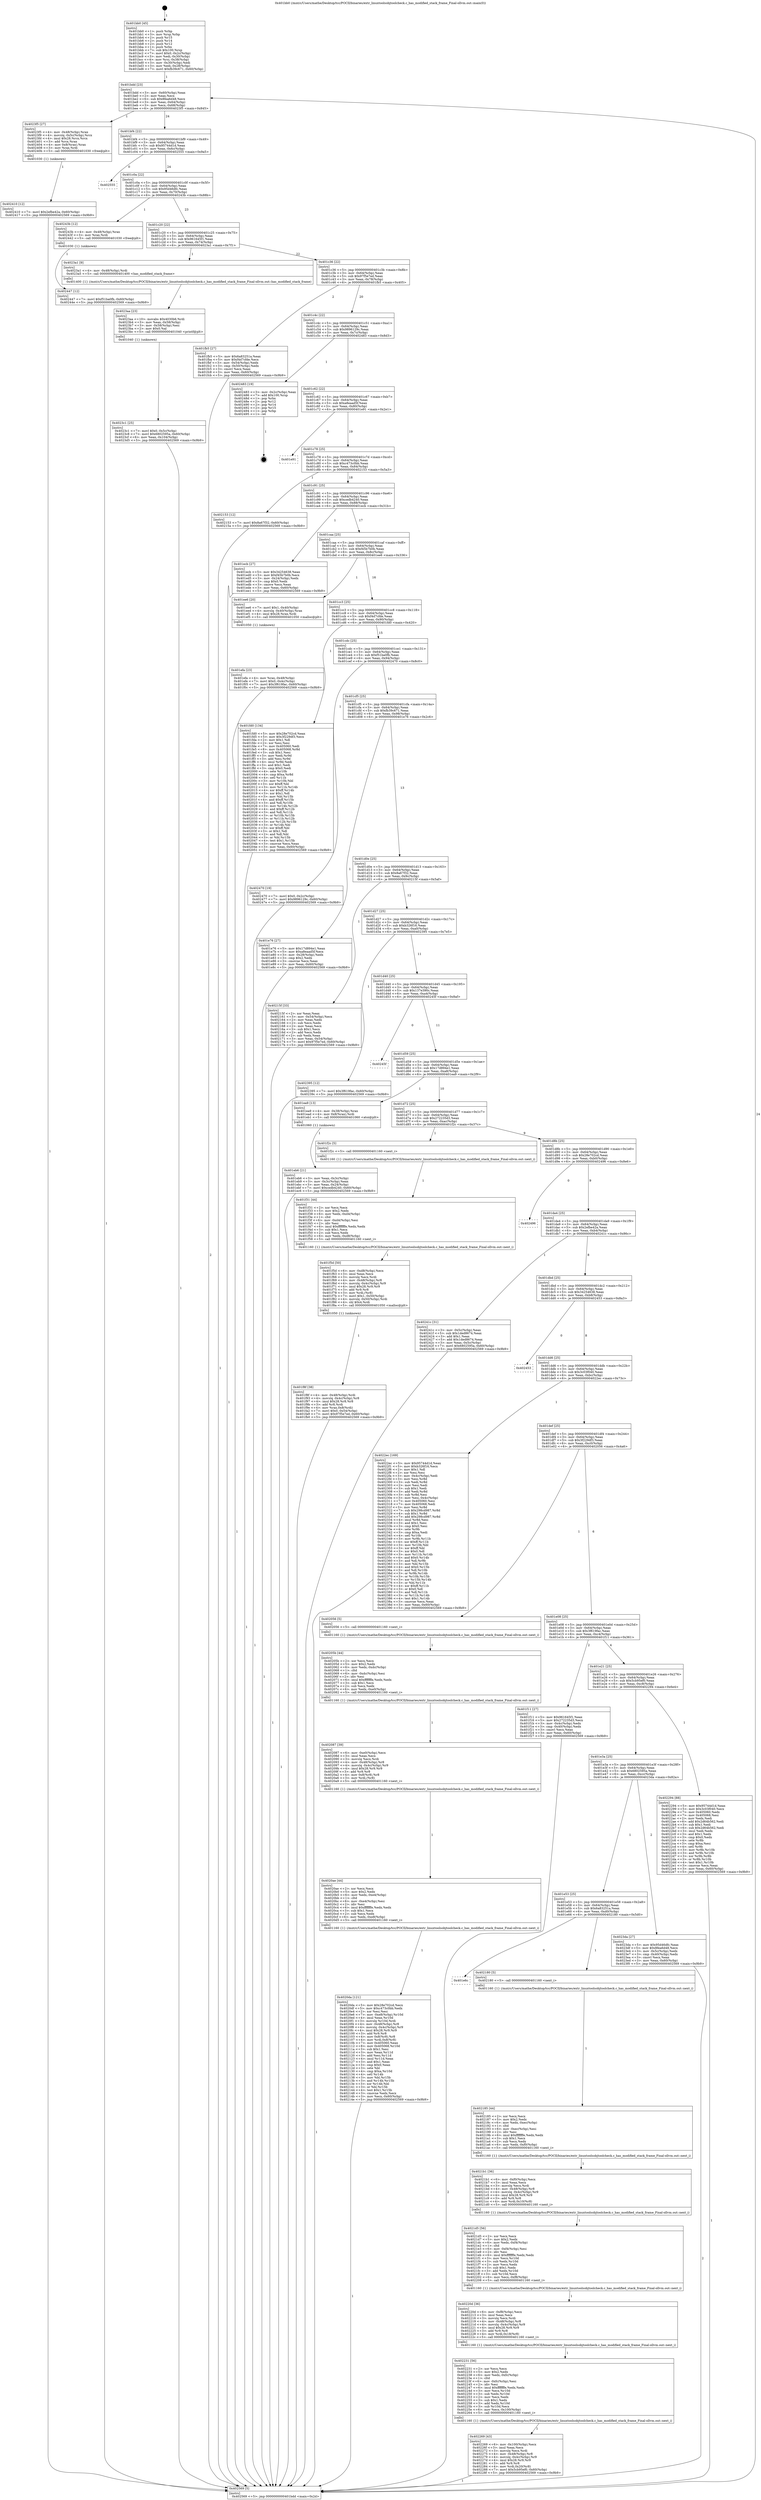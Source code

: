 digraph "0x401bb0" {
  label = "0x401bb0 (/mnt/c/Users/mathe/Desktop/tcc/POCII/binaries/extr_linuxtoolsobjtoolcheck.c_has_modified_stack_frame_Final-ollvm.out::main(0))"
  labelloc = "t"
  node[shape=record]

  Entry [label="",width=0.3,height=0.3,shape=circle,fillcolor=black,style=filled]
  "0x401bdd" [label="{
     0x401bdd [23]\l
     | [instrs]\l
     &nbsp;&nbsp;0x401bdd \<+3\>: mov -0x60(%rbp),%eax\l
     &nbsp;&nbsp;0x401be0 \<+2\>: mov %eax,%ecx\l
     &nbsp;&nbsp;0x401be2 \<+6\>: sub $0x8fea6d48,%ecx\l
     &nbsp;&nbsp;0x401be8 \<+3\>: mov %eax,-0x64(%rbp)\l
     &nbsp;&nbsp;0x401beb \<+3\>: mov %ecx,-0x68(%rbp)\l
     &nbsp;&nbsp;0x401bee \<+6\>: je 00000000004023f5 \<main+0x845\>\l
  }"]
  "0x4023f5" [label="{
     0x4023f5 [27]\l
     | [instrs]\l
     &nbsp;&nbsp;0x4023f5 \<+4\>: mov -0x48(%rbp),%rax\l
     &nbsp;&nbsp;0x4023f9 \<+4\>: movslq -0x5c(%rbp),%rcx\l
     &nbsp;&nbsp;0x4023fd \<+4\>: imul $0x28,%rcx,%rcx\l
     &nbsp;&nbsp;0x402401 \<+3\>: add %rcx,%rax\l
     &nbsp;&nbsp;0x402404 \<+4\>: mov 0x8(%rax),%rax\l
     &nbsp;&nbsp;0x402408 \<+3\>: mov %rax,%rdi\l
     &nbsp;&nbsp;0x40240b \<+5\>: call 0000000000401030 \<free@plt\>\l
     | [calls]\l
     &nbsp;&nbsp;0x401030 \{1\} (unknown)\l
  }"]
  "0x401bf4" [label="{
     0x401bf4 [22]\l
     | [instrs]\l
     &nbsp;&nbsp;0x401bf4 \<+5\>: jmp 0000000000401bf9 \<main+0x49\>\l
     &nbsp;&nbsp;0x401bf9 \<+3\>: mov -0x64(%rbp),%eax\l
     &nbsp;&nbsp;0x401bfc \<+5\>: sub $0x95744d1d,%eax\l
     &nbsp;&nbsp;0x401c01 \<+3\>: mov %eax,-0x6c(%rbp)\l
     &nbsp;&nbsp;0x401c04 \<+6\>: je 0000000000402555 \<main+0x9a5\>\l
  }"]
  Exit [label="",width=0.3,height=0.3,shape=circle,fillcolor=black,style=filled,peripheries=2]
  "0x402555" [label="{
     0x402555\l
  }", style=dashed]
  "0x401c0a" [label="{
     0x401c0a [22]\l
     | [instrs]\l
     &nbsp;&nbsp;0x401c0a \<+5\>: jmp 0000000000401c0f \<main+0x5f\>\l
     &nbsp;&nbsp;0x401c0f \<+3\>: mov -0x64(%rbp),%eax\l
     &nbsp;&nbsp;0x401c12 \<+5\>: sub $0x95d46dfc,%eax\l
     &nbsp;&nbsp;0x401c17 \<+3\>: mov %eax,-0x70(%rbp)\l
     &nbsp;&nbsp;0x401c1a \<+6\>: je 000000000040243b \<main+0x88b\>\l
  }"]
  "0x402447" [label="{
     0x402447 [12]\l
     | [instrs]\l
     &nbsp;&nbsp;0x402447 \<+7\>: movl $0xf51ba0fb,-0x60(%rbp)\l
     &nbsp;&nbsp;0x40244e \<+5\>: jmp 0000000000402569 \<main+0x9b9\>\l
  }"]
  "0x40243b" [label="{
     0x40243b [12]\l
     | [instrs]\l
     &nbsp;&nbsp;0x40243b \<+4\>: mov -0x48(%rbp),%rax\l
     &nbsp;&nbsp;0x40243f \<+3\>: mov %rax,%rdi\l
     &nbsp;&nbsp;0x402442 \<+5\>: call 0000000000401030 \<free@plt\>\l
     | [calls]\l
     &nbsp;&nbsp;0x401030 \{1\} (unknown)\l
  }"]
  "0x401c20" [label="{
     0x401c20 [22]\l
     | [instrs]\l
     &nbsp;&nbsp;0x401c20 \<+5\>: jmp 0000000000401c25 \<main+0x75\>\l
     &nbsp;&nbsp;0x401c25 \<+3\>: mov -0x64(%rbp),%eax\l
     &nbsp;&nbsp;0x401c28 \<+5\>: sub $0x961645f1,%eax\l
     &nbsp;&nbsp;0x401c2d \<+3\>: mov %eax,-0x74(%rbp)\l
     &nbsp;&nbsp;0x401c30 \<+6\>: je 00000000004023a1 \<main+0x7f1\>\l
  }"]
  "0x402410" [label="{
     0x402410 [12]\l
     | [instrs]\l
     &nbsp;&nbsp;0x402410 \<+7\>: movl $0x2efbe42a,-0x60(%rbp)\l
     &nbsp;&nbsp;0x402417 \<+5\>: jmp 0000000000402569 \<main+0x9b9\>\l
  }"]
  "0x4023a1" [label="{
     0x4023a1 [9]\l
     | [instrs]\l
     &nbsp;&nbsp;0x4023a1 \<+4\>: mov -0x48(%rbp),%rdi\l
     &nbsp;&nbsp;0x4023a5 \<+5\>: call 0000000000401400 \<has_modified_stack_frame\>\l
     | [calls]\l
     &nbsp;&nbsp;0x401400 \{1\} (/mnt/c/Users/mathe/Desktop/tcc/POCII/binaries/extr_linuxtoolsobjtoolcheck.c_has_modified_stack_frame_Final-ollvm.out::has_modified_stack_frame)\l
  }"]
  "0x401c36" [label="{
     0x401c36 [22]\l
     | [instrs]\l
     &nbsp;&nbsp;0x401c36 \<+5\>: jmp 0000000000401c3b \<main+0x8b\>\l
     &nbsp;&nbsp;0x401c3b \<+3\>: mov -0x64(%rbp),%eax\l
     &nbsp;&nbsp;0x401c3e \<+5\>: sub $0x97f5e7ed,%eax\l
     &nbsp;&nbsp;0x401c43 \<+3\>: mov %eax,-0x78(%rbp)\l
     &nbsp;&nbsp;0x401c46 \<+6\>: je 0000000000401fb5 \<main+0x405\>\l
  }"]
  "0x4023c1" [label="{
     0x4023c1 [25]\l
     | [instrs]\l
     &nbsp;&nbsp;0x4023c1 \<+7\>: movl $0x0,-0x5c(%rbp)\l
     &nbsp;&nbsp;0x4023c8 \<+7\>: movl $0x6802595a,-0x60(%rbp)\l
     &nbsp;&nbsp;0x4023cf \<+6\>: mov %eax,-0x104(%rbp)\l
     &nbsp;&nbsp;0x4023d5 \<+5\>: jmp 0000000000402569 \<main+0x9b9\>\l
  }"]
  "0x401fb5" [label="{
     0x401fb5 [27]\l
     | [instrs]\l
     &nbsp;&nbsp;0x401fb5 \<+5\>: mov $0x6a83251a,%eax\l
     &nbsp;&nbsp;0x401fba \<+5\>: mov $0xf4d7cfde,%ecx\l
     &nbsp;&nbsp;0x401fbf \<+3\>: mov -0x54(%rbp),%edx\l
     &nbsp;&nbsp;0x401fc2 \<+3\>: cmp -0x50(%rbp),%edx\l
     &nbsp;&nbsp;0x401fc5 \<+3\>: cmovl %ecx,%eax\l
     &nbsp;&nbsp;0x401fc8 \<+3\>: mov %eax,-0x60(%rbp)\l
     &nbsp;&nbsp;0x401fcb \<+5\>: jmp 0000000000402569 \<main+0x9b9\>\l
  }"]
  "0x401c4c" [label="{
     0x401c4c [22]\l
     | [instrs]\l
     &nbsp;&nbsp;0x401c4c \<+5\>: jmp 0000000000401c51 \<main+0xa1\>\l
     &nbsp;&nbsp;0x401c51 \<+3\>: mov -0x64(%rbp),%eax\l
     &nbsp;&nbsp;0x401c54 \<+5\>: sub $0x9896129c,%eax\l
     &nbsp;&nbsp;0x401c59 \<+3\>: mov %eax,-0x7c(%rbp)\l
     &nbsp;&nbsp;0x401c5c \<+6\>: je 0000000000402483 \<main+0x8d3\>\l
  }"]
  "0x4023aa" [label="{
     0x4023aa [23]\l
     | [instrs]\l
     &nbsp;&nbsp;0x4023aa \<+10\>: movabs $0x4030b6,%rdi\l
     &nbsp;&nbsp;0x4023b4 \<+3\>: mov %eax,-0x58(%rbp)\l
     &nbsp;&nbsp;0x4023b7 \<+3\>: mov -0x58(%rbp),%esi\l
     &nbsp;&nbsp;0x4023ba \<+2\>: mov $0x0,%al\l
     &nbsp;&nbsp;0x4023bc \<+5\>: call 0000000000401040 \<printf@plt\>\l
     | [calls]\l
     &nbsp;&nbsp;0x401040 \{1\} (unknown)\l
  }"]
  "0x402483" [label="{
     0x402483 [19]\l
     | [instrs]\l
     &nbsp;&nbsp;0x402483 \<+3\>: mov -0x2c(%rbp),%eax\l
     &nbsp;&nbsp;0x402486 \<+7\>: add $0x100,%rsp\l
     &nbsp;&nbsp;0x40248d \<+1\>: pop %rbx\l
     &nbsp;&nbsp;0x40248e \<+2\>: pop %r12\l
     &nbsp;&nbsp;0x402490 \<+2\>: pop %r14\l
     &nbsp;&nbsp;0x402492 \<+2\>: pop %r15\l
     &nbsp;&nbsp;0x402494 \<+1\>: pop %rbp\l
     &nbsp;&nbsp;0x402495 \<+1\>: ret\l
  }"]
  "0x401c62" [label="{
     0x401c62 [22]\l
     | [instrs]\l
     &nbsp;&nbsp;0x401c62 \<+5\>: jmp 0000000000401c67 \<main+0xb7\>\l
     &nbsp;&nbsp;0x401c67 \<+3\>: mov -0x64(%rbp),%eax\l
     &nbsp;&nbsp;0x401c6a \<+5\>: sub $0xa8eaad5f,%eax\l
     &nbsp;&nbsp;0x401c6f \<+3\>: mov %eax,-0x80(%rbp)\l
     &nbsp;&nbsp;0x401c72 \<+6\>: je 0000000000401e91 \<main+0x2e1\>\l
  }"]
  "0x402269" [label="{
     0x402269 [43]\l
     | [instrs]\l
     &nbsp;&nbsp;0x402269 \<+6\>: mov -0x100(%rbp),%ecx\l
     &nbsp;&nbsp;0x40226f \<+3\>: imul %eax,%ecx\l
     &nbsp;&nbsp;0x402272 \<+3\>: movslq %ecx,%rdi\l
     &nbsp;&nbsp;0x402275 \<+4\>: mov -0x48(%rbp),%r8\l
     &nbsp;&nbsp;0x402279 \<+4\>: movslq -0x4c(%rbp),%r9\l
     &nbsp;&nbsp;0x40227d \<+4\>: imul $0x28,%r9,%r9\l
     &nbsp;&nbsp;0x402281 \<+3\>: add %r9,%r8\l
     &nbsp;&nbsp;0x402284 \<+4\>: mov %rdi,0x20(%r8)\l
     &nbsp;&nbsp;0x402288 \<+7\>: movl $0x5cb95ef0,-0x60(%rbp)\l
     &nbsp;&nbsp;0x40228f \<+5\>: jmp 0000000000402569 \<main+0x9b9\>\l
  }"]
  "0x401e91" [label="{
     0x401e91\l
  }", style=dashed]
  "0x401c78" [label="{
     0x401c78 [25]\l
     | [instrs]\l
     &nbsp;&nbsp;0x401c78 \<+5\>: jmp 0000000000401c7d \<main+0xcd\>\l
     &nbsp;&nbsp;0x401c7d \<+3\>: mov -0x64(%rbp),%eax\l
     &nbsp;&nbsp;0x401c80 \<+5\>: sub $0xc473c0bb,%eax\l
     &nbsp;&nbsp;0x401c85 \<+6\>: mov %eax,-0x84(%rbp)\l
     &nbsp;&nbsp;0x401c8b \<+6\>: je 0000000000402153 \<main+0x5a3\>\l
  }"]
  "0x402231" [label="{
     0x402231 [56]\l
     | [instrs]\l
     &nbsp;&nbsp;0x402231 \<+2\>: xor %ecx,%ecx\l
     &nbsp;&nbsp;0x402233 \<+5\>: mov $0x2,%edx\l
     &nbsp;&nbsp;0x402238 \<+6\>: mov %edx,-0xfc(%rbp)\l
     &nbsp;&nbsp;0x40223e \<+1\>: cltd\l
     &nbsp;&nbsp;0x40223f \<+6\>: mov -0xfc(%rbp),%esi\l
     &nbsp;&nbsp;0x402245 \<+2\>: idiv %esi\l
     &nbsp;&nbsp;0x402247 \<+6\>: imul $0xfffffffe,%edx,%edx\l
     &nbsp;&nbsp;0x40224d \<+3\>: mov %ecx,%r10d\l
     &nbsp;&nbsp;0x402250 \<+3\>: sub %edx,%r10d\l
     &nbsp;&nbsp;0x402253 \<+2\>: mov %ecx,%edx\l
     &nbsp;&nbsp;0x402255 \<+3\>: sub $0x1,%edx\l
     &nbsp;&nbsp;0x402258 \<+3\>: add %edx,%r10d\l
     &nbsp;&nbsp;0x40225b \<+3\>: sub %r10d,%ecx\l
     &nbsp;&nbsp;0x40225e \<+6\>: mov %ecx,-0x100(%rbp)\l
     &nbsp;&nbsp;0x402264 \<+5\>: call 0000000000401160 \<next_i\>\l
     | [calls]\l
     &nbsp;&nbsp;0x401160 \{1\} (/mnt/c/Users/mathe/Desktop/tcc/POCII/binaries/extr_linuxtoolsobjtoolcheck.c_has_modified_stack_frame_Final-ollvm.out::next_i)\l
  }"]
  "0x402153" [label="{
     0x402153 [12]\l
     | [instrs]\l
     &nbsp;&nbsp;0x402153 \<+7\>: movl $0x8a67f32,-0x60(%rbp)\l
     &nbsp;&nbsp;0x40215a \<+5\>: jmp 0000000000402569 \<main+0x9b9\>\l
  }"]
  "0x401c91" [label="{
     0x401c91 [25]\l
     | [instrs]\l
     &nbsp;&nbsp;0x401c91 \<+5\>: jmp 0000000000401c96 \<main+0xe6\>\l
     &nbsp;&nbsp;0x401c96 \<+3\>: mov -0x64(%rbp),%eax\l
     &nbsp;&nbsp;0x401c99 \<+5\>: sub $0xcedb4240,%eax\l
     &nbsp;&nbsp;0x401c9e \<+6\>: mov %eax,-0x88(%rbp)\l
     &nbsp;&nbsp;0x401ca4 \<+6\>: je 0000000000401ecb \<main+0x31b\>\l
  }"]
  "0x40220d" [label="{
     0x40220d [36]\l
     | [instrs]\l
     &nbsp;&nbsp;0x40220d \<+6\>: mov -0xf8(%rbp),%ecx\l
     &nbsp;&nbsp;0x402213 \<+3\>: imul %eax,%ecx\l
     &nbsp;&nbsp;0x402216 \<+3\>: movslq %ecx,%rdi\l
     &nbsp;&nbsp;0x402219 \<+4\>: mov -0x48(%rbp),%r8\l
     &nbsp;&nbsp;0x40221d \<+4\>: movslq -0x4c(%rbp),%r9\l
     &nbsp;&nbsp;0x402221 \<+4\>: imul $0x28,%r9,%r9\l
     &nbsp;&nbsp;0x402225 \<+3\>: add %r9,%r8\l
     &nbsp;&nbsp;0x402228 \<+4\>: mov %rdi,0x18(%r8)\l
     &nbsp;&nbsp;0x40222c \<+5\>: call 0000000000401160 \<next_i\>\l
     | [calls]\l
     &nbsp;&nbsp;0x401160 \{1\} (/mnt/c/Users/mathe/Desktop/tcc/POCII/binaries/extr_linuxtoolsobjtoolcheck.c_has_modified_stack_frame_Final-ollvm.out::next_i)\l
  }"]
  "0x401ecb" [label="{
     0x401ecb [27]\l
     | [instrs]\l
     &nbsp;&nbsp;0x401ecb \<+5\>: mov $0x34254638,%eax\l
     &nbsp;&nbsp;0x401ed0 \<+5\>: mov $0xf45b7b0b,%ecx\l
     &nbsp;&nbsp;0x401ed5 \<+3\>: mov -0x24(%rbp),%edx\l
     &nbsp;&nbsp;0x401ed8 \<+3\>: cmp $0x0,%edx\l
     &nbsp;&nbsp;0x401edb \<+3\>: cmove %ecx,%eax\l
     &nbsp;&nbsp;0x401ede \<+3\>: mov %eax,-0x60(%rbp)\l
     &nbsp;&nbsp;0x401ee1 \<+5\>: jmp 0000000000402569 \<main+0x9b9\>\l
  }"]
  "0x401caa" [label="{
     0x401caa [25]\l
     | [instrs]\l
     &nbsp;&nbsp;0x401caa \<+5\>: jmp 0000000000401caf \<main+0xff\>\l
     &nbsp;&nbsp;0x401caf \<+3\>: mov -0x64(%rbp),%eax\l
     &nbsp;&nbsp;0x401cb2 \<+5\>: sub $0xf45b7b0b,%eax\l
     &nbsp;&nbsp;0x401cb7 \<+6\>: mov %eax,-0x8c(%rbp)\l
     &nbsp;&nbsp;0x401cbd \<+6\>: je 0000000000401ee6 \<main+0x336\>\l
  }"]
  "0x4021d5" [label="{
     0x4021d5 [56]\l
     | [instrs]\l
     &nbsp;&nbsp;0x4021d5 \<+2\>: xor %ecx,%ecx\l
     &nbsp;&nbsp;0x4021d7 \<+5\>: mov $0x2,%edx\l
     &nbsp;&nbsp;0x4021dc \<+6\>: mov %edx,-0xf4(%rbp)\l
     &nbsp;&nbsp;0x4021e2 \<+1\>: cltd\l
     &nbsp;&nbsp;0x4021e3 \<+6\>: mov -0xf4(%rbp),%esi\l
     &nbsp;&nbsp;0x4021e9 \<+2\>: idiv %esi\l
     &nbsp;&nbsp;0x4021eb \<+6\>: imul $0xfffffffe,%edx,%edx\l
     &nbsp;&nbsp;0x4021f1 \<+3\>: mov %ecx,%r10d\l
     &nbsp;&nbsp;0x4021f4 \<+3\>: sub %edx,%r10d\l
     &nbsp;&nbsp;0x4021f7 \<+2\>: mov %ecx,%edx\l
     &nbsp;&nbsp;0x4021f9 \<+3\>: sub $0x1,%edx\l
     &nbsp;&nbsp;0x4021fc \<+3\>: add %edx,%r10d\l
     &nbsp;&nbsp;0x4021ff \<+3\>: sub %r10d,%ecx\l
     &nbsp;&nbsp;0x402202 \<+6\>: mov %ecx,-0xf8(%rbp)\l
     &nbsp;&nbsp;0x402208 \<+5\>: call 0000000000401160 \<next_i\>\l
     | [calls]\l
     &nbsp;&nbsp;0x401160 \{1\} (/mnt/c/Users/mathe/Desktop/tcc/POCII/binaries/extr_linuxtoolsobjtoolcheck.c_has_modified_stack_frame_Final-ollvm.out::next_i)\l
  }"]
  "0x401ee6" [label="{
     0x401ee6 [20]\l
     | [instrs]\l
     &nbsp;&nbsp;0x401ee6 \<+7\>: movl $0x1,-0x40(%rbp)\l
     &nbsp;&nbsp;0x401eed \<+4\>: movslq -0x40(%rbp),%rax\l
     &nbsp;&nbsp;0x401ef1 \<+4\>: imul $0x28,%rax,%rdi\l
     &nbsp;&nbsp;0x401ef5 \<+5\>: call 0000000000401050 \<malloc@plt\>\l
     | [calls]\l
     &nbsp;&nbsp;0x401050 \{1\} (unknown)\l
  }"]
  "0x401cc3" [label="{
     0x401cc3 [25]\l
     | [instrs]\l
     &nbsp;&nbsp;0x401cc3 \<+5\>: jmp 0000000000401cc8 \<main+0x118\>\l
     &nbsp;&nbsp;0x401cc8 \<+3\>: mov -0x64(%rbp),%eax\l
     &nbsp;&nbsp;0x401ccb \<+5\>: sub $0xf4d7cfde,%eax\l
     &nbsp;&nbsp;0x401cd0 \<+6\>: mov %eax,-0x90(%rbp)\l
     &nbsp;&nbsp;0x401cd6 \<+6\>: je 0000000000401fd0 \<main+0x420\>\l
  }"]
  "0x4021b1" [label="{
     0x4021b1 [36]\l
     | [instrs]\l
     &nbsp;&nbsp;0x4021b1 \<+6\>: mov -0xf0(%rbp),%ecx\l
     &nbsp;&nbsp;0x4021b7 \<+3\>: imul %eax,%ecx\l
     &nbsp;&nbsp;0x4021ba \<+3\>: movslq %ecx,%rdi\l
     &nbsp;&nbsp;0x4021bd \<+4\>: mov -0x48(%rbp),%r8\l
     &nbsp;&nbsp;0x4021c1 \<+4\>: movslq -0x4c(%rbp),%r9\l
     &nbsp;&nbsp;0x4021c5 \<+4\>: imul $0x28,%r9,%r9\l
     &nbsp;&nbsp;0x4021c9 \<+3\>: add %r9,%r8\l
     &nbsp;&nbsp;0x4021cc \<+4\>: mov %rdi,0x10(%r8)\l
     &nbsp;&nbsp;0x4021d0 \<+5\>: call 0000000000401160 \<next_i\>\l
     | [calls]\l
     &nbsp;&nbsp;0x401160 \{1\} (/mnt/c/Users/mathe/Desktop/tcc/POCII/binaries/extr_linuxtoolsobjtoolcheck.c_has_modified_stack_frame_Final-ollvm.out::next_i)\l
  }"]
  "0x401fd0" [label="{
     0x401fd0 [134]\l
     | [instrs]\l
     &nbsp;&nbsp;0x401fd0 \<+5\>: mov $0x28e702cd,%eax\l
     &nbsp;&nbsp;0x401fd5 \<+5\>: mov $0x3f229df3,%ecx\l
     &nbsp;&nbsp;0x401fda \<+2\>: mov $0x1,%dl\l
     &nbsp;&nbsp;0x401fdc \<+2\>: xor %esi,%esi\l
     &nbsp;&nbsp;0x401fde \<+7\>: mov 0x405060,%edi\l
     &nbsp;&nbsp;0x401fe5 \<+8\>: mov 0x405068,%r8d\l
     &nbsp;&nbsp;0x401fed \<+3\>: sub $0x1,%esi\l
     &nbsp;&nbsp;0x401ff0 \<+3\>: mov %edi,%r9d\l
     &nbsp;&nbsp;0x401ff3 \<+3\>: add %esi,%r9d\l
     &nbsp;&nbsp;0x401ff6 \<+4\>: imul %r9d,%edi\l
     &nbsp;&nbsp;0x401ffa \<+3\>: and $0x1,%edi\l
     &nbsp;&nbsp;0x401ffd \<+3\>: cmp $0x0,%edi\l
     &nbsp;&nbsp;0x402000 \<+4\>: sete %r10b\l
     &nbsp;&nbsp;0x402004 \<+4\>: cmp $0xa,%r8d\l
     &nbsp;&nbsp;0x402008 \<+4\>: setl %r11b\l
     &nbsp;&nbsp;0x40200c \<+3\>: mov %r10b,%bl\l
     &nbsp;&nbsp;0x40200f \<+3\>: xor $0xff,%bl\l
     &nbsp;&nbsp;0x402012 \<+3\>: mov %r11b,%r14b\l
     &nbsp;&nbsp;0x402015 \<+4\>: xor $0xff,%r14b\l
     &nbsp;&nbsp;0x402019 \<+3\>: xor $0x1,%dl\l
     &nbsp;&nbsp;0x40201c \<+3\>: mov %bl,%r15b\l
     &nbsp;&nbsp;0x40201f \<+4\>: and $0xff,%r15b\l
     &nbsp;&nbsp;0x402023 \<+3\>: and %dl,%r10b\l
     &nbsp;&nbsp;0x402026 \<+3\>: mov %r14b,%r12b\l
     &nbsp;&nbsp;0x402029 \<+4\>: and $0xff,%r12b\l
     &nbsp;&nbsp;0x40202d \<+3\>: and %dl,%r11b\l
     &nbsp;&nbsp;0x402030 \<+3\>: or %r10b,%r15b\l
     &nbsp;&nbsp;0x402033 \<+3\>: or %r11b,%r12b\l
     &nbsp;&nbsp;0x402036 \<+3\>: xor %r12b,%r15b\l
     &nbsp;&nbsp;0x402039 \<+3\>: or %r14b,%bl\l
     &nbsp;&nbsp;0x40203c \<+3\>: xor $0xff,%bl\l
     &nbsp;&nbsp;0x40203f \<+3\>: or $0x1,%dl\l
     &nbsp;&nbsp;0x402042 \<+2\>: and %dl,%bl\l
     &nbsp;&nbsp;0x402044 \<+3\>: or %bl,%r15b\l
     &nbsp;&nbsp;0x402047 \<+4\>: test $0x1,%r15b\l
     &nbsp;&nbsp;0x40204b \<+3\>: cmovne %ecx,%eax\l
     &nbsp;&nbsp;0x40204e \<+3\>: mov %eax,-0x60(%rbp)\l
     &nbsp;&nbsp;0x402051 \<+5\>: jmp 0000000000402569 \<main+0x9b9\>\l
  }"]
  "0x401cdc" [label="{
     0x401cdc [25]\l
     | [instrs]\l
     &nbsp;&nbsp;0x401cdc \<+5\>: jmp 0000000000401ce1 \<main+0x131\>\l
     &nbsp;&nbsp;0x401ce1 \<+3\>: mov -0x64(%rbp),%eax\l
     &nbsp;&nbsp;0x401ce4 \<+5\>: sub $0xf51ba0fb,%eax\l
     &nbsp;&nbsp;0x401ce9 \<+6\>: mov %eax,-0x94(%rbp)\l
     &nbsp;&nbsp;0x401cef \<+6\>: je 0000000000402470 \<main+0x8c0\>\l
  }"]
  "0x402185" [label="{
     0x402185 [44]\l
     | [instrs]\l
     &nbsp;&nbsp;0x402185 \<+2\>: xor %ecx,%ecx\l
     &nbsp;&nbsp;0x402187 \<+5\>: mov $0x2,%edx\l
     &nbsp;&nbsp;0x40218c \<+6\>: mov %edx,-0xec(%rbp)\l
     &nbsp;&nbsp;0x402192 \<+1\>: cltd\l
     &nbsp;&nbsp;0x402193 \<+6\>: mov -0xec(%rbp),%esi\l
     &nbsp;&nbsp;0x402199 \<+2\>: idiv %esi\l
     &nbsp;&nbsp;0x40219b \<+6\>: imul $0xfffffffe,%edx,%edx\l
     &nbsp;&nbsp;0x4021a1 \<+3\>: sub $0x1,%ecx\l
     &nbsp;&nbsp;0x4021a4 \<+2\>: sub %ecx,%edx\l
     &nbsp;&nbsp;0x4021a6 \<+6\>: mov %edx,-0xf0(%rbp)\l
     &nbsp;&nbsp;0x4021ac \<+5\>: call 0000000000401160 \<next_i\>\l
     | [calls]\l
     &nbsp;&nbsp;0x401160 \{1\} (/mnt/c/Users/mathe/Desktop/tcc/POCII/binaries/extr_linuxtoolsobjtoolcheck.c_has_modified_stack_frame_Final-ollvm.out::next_i)\l
  }"]
  "0x402470" [label="{
     0x402470 [19]\l
     | [instrs]\l
     &nbsp;&nbsp;0x402470 \<+7\>: movl $0x0,-0x2c(%rbp)\l
     &nbsp;&nbsp;0x402477 \<+7\>: movl $0x9896129c,-0x60(%rbp)\l
     &nbsp;&nbsp;0x40247e \<+5\>: jmp 0000000000402569 \<main+0x9b9\>\l
  }"]
  "0x401cf5" [label="{
     0x401cf5 [25]\l
     | [instrs]\l
     &nbsp;&nbsp;0x401cf5 \<+5\>: jmp 0000000000401cfa \<main+0x14a\>\l
     &nbsp;&nbsp;0x401cfa \<+3\>: mov -0x64(%rbp),%eax\l
     &nbsp;&nbsp;0x401cfd \<+5\>: sub $0xfb39c671,%eax\l
     &nbsp;&nbsp;0x401d02 \<+6\>: mov %eax,-0x98(%rbp)\l
     &nbsp;&nbsp;0x401d08 \<+6\>: je 0000000000401e76 \<main+0x2c6\>\l
  }"]
  "0x401e6c" [label="{
     0x401e6c\l
  }", style=dashed]
  "0x401e76" [label="{
     0x401e76 [27]\l
     | [instrs]\l
     &nbsp;&nbsp;0x401e76 \<+5\>: mov $0x17d894e1,%eax\l
     &nbsp;&nbsp;0x401e7b \<+5\>: mov $0xa8eaad5f,%ecx\l
     &nbsp;&nbsp;0x401e80 \<+3\>: mov -0x28(%rbp),%edx\l
     &nbsp;&nbsp;0x401e83 \<+3\>: cmp $0x2,%edx\l
     &nbsp;&nbsp;0x401e86 \<+3\>: cmovne %ecx,%eax\l
     &nbsp;&nbsp;0x401e89 \<+3\>: mov %eax,-0x60(%rbp)\l
     &nbsp;&nbsp;0x401e8c \<+5\>: jmp 0000000000402569 \<main+0x9b9\>\l
  }"]
  "0x401d0e" [label="{
     0x401d0e [25]\l
     | [instrs]\l
     &nbsp;&nbsp;0x401d0e \<+5\>: jmp 0000000000401d13 \<main+0x163\>\l
     &nbsp;&nbsp;0x401d13 \<+3\>: mov -0x64(%rbp),%eax\l
     &nbsp;&nbsp;0x401d16 \<+5\>: sub $0x8a67f32,%eax\l
     &nbsp;&nbsp;0x401d1b \<+6\>: mov %eax,-0x9c(%rbp)\l
     &nbsp;&nbsp;0x401d21 \<+6\>: je 000000000040215f \<main+0x5af\>\l
  }"]
  "0x402569" [label="{
     0x402569 [5]\l
     | [instrs]\l
     &nbsp;&nbsp;0x402569 \<+5\>: jmp 0000000000401bdd \<main+0x2d\>\l
  }"]
  "0x401bb0" [label="{
     0x401bb0 [45]\l
     | [instrs]\l
     &nbsp;&nbsp;0x401bb0 \<+1\>: push %rbp\l
     &nbsp;&nbsp;0x401bb1 \<+3\>: mov %rsp,%rbp\l
     &nbsp;&nbsp;0x401bb4 \<+2\>: push %r15\l
     &nbsp;&nbsp;0x401bb6 \<+2\>: push %r14\l
     &nbsp;&nbsp;0x401bb8 \<+2\>: push %r12\l
     &nbsp;&nbsp;0x401bba \<+1\>: push %rbx\l
     &nbsp;&nbsp;0x401bbb \<+7\>: sub $0x100,%rsp\l
     &nbsp;&nbsp;0x401bc2 \<+7\>: movl $0x0,-0x2c(%rbp)\l
     &nbsp;&nbsp;0x401bc9 \<+3\>: mov %edi,-0x30(%rbp)\l
     &nbsp;&nbsp;0x401bcc \<+4\>: mov %rsi,-0x38(%rbp)\l
     &nbsp;&nbsp;0x401bd0 \<+3\>: mov -0x30(%rbp),%edi\l
     &nbsp;&nbsp;0x401bd3 \<+3\>: mov %edi,-0x28(%rbp)\l
     &nbsp;&nbsp;0x401bd6 \<+7\>: movl $0xfb39c671,-0x60(%rbp)\l
  }"]
  "0x402180" [label="{
     0x402180 [5]\l
     | [instrs]\l
     &nbsp;&nbsp;0x402180 \<+5\>: call 0000000000401160 \<next_i\>\l
     | [calls]\l
     &nbsp;&nbsp;0x401160 \{1\} (/mnt/c/Users/mathe/Desktop/tcc/POCII/binaries/extr_linuxtoolsobjtoolcheck.c_has_modified_stack_frame_Final-ollvm.out::next_i)\l
  }"]
  "0x40215f" [label="{
     0x40215f [33]\l
     | [instrs]\l
     &nbsp;&nbsp;0x40215f \<+2\>: xor %eax,%eax\l
     &nbsp;&nbsp;0x402161 \<+3\>: mov -0x54(%rbp),%ecx\l
     &nbsp;&nbsp;0x402164 \<+2\>: mov %eax,%edx\l
     &nbsp;&nbsp;0x402166 \<+2\>: sub %ecx,%edx\l
     &nbsp;&nbsp;0x402168 \<+2\>: mov %eax,%ecx\l
     &nbsp;&nbsp;0x40216a \<+3\>: sub $0x1,%ecx\l
     &nbsp;&nbsp;0x40216d \<+2\>: add %ecx,%edx\l
     &nbsp;&nbsp;0x40216f \<+2\>: sub %edx,%eax\l
     &nbsp;&nbsp;0x402171 \<+3\>: mov %eax,-0x54(%rbp)\l
     &nbsp;&nbsp;0x402174 \<+7\>: movl $0x97f5e7ed,-0x60(%rbp)\l
     &nbsp;&nbsp;0x40217b \<+5\>: jmp 0000000000402569 \<main+0x9b9\>\l
  }"]
  "0x401d27" [label="{
     0x401d27 [25]\l
     | [instrs]\l
     &nbsp;&nbsp;0x401d27 \<+5\>: jmp 0000000000401d2c \<main+0x17c\>\l
     &nbsp;&nbsp;0x401d2c \<+3\>: mov -0x64(%rbp),%eax\l
     &nbsp;&nbsp;0x401d2f \<+5\>: sub $0xb326f16,%eax\l
     &nbsp;&nbsp;0x401d34 \<+6\>: mov %eax,-0xa0(%rbp)\l
     &nbsp;&nbsp;0x401d3a \<+6\>: je 0000000000402395 \<main+0x7e5\>\l
  }"]
  "0x401e53" [label="{
     0x401e53 [25]\l
     | [instrs]\l
     &nbsp;&nbsp;0x401e53 \<+5\>: jmp 0000000000401e58 \<main+0x2a8\>\l
     &nbsp;&nbsp;0x401e58 \<+3\>: mov -0x64(%rbp),%eax\l
     &nbsp;&nbsp;0x401e5b \<+5\>: sub $0x6a83251a,%eax\l
     &nbsp;&nbsp;0x401e60 \<+6\>: mov %eax,-0xd0(%rbp)\l
     &nbsp;&nbsp;0x401e66 \<+6\>: je 0000000000402180 \<main+0x5d0\>\l
  }"]
  "0x402395" [label="{
     0x402395 [12]\l
     | [instrs]\l
     &nbsp;&nbsp;0x402395 \<+7\>: movl $0x3f619fac,-0x60(%rbp)\l
     &nbsp;&nbsp;0x40239c \<+5\>: jmp 0000000000402569 \<main+0x9b9\>\l
  }"]
  "0x401d40" [label="{
     0x401d40 [25]\l
     | [instrs]\l
     &nbsp;&nbsp;0x401d40 \<+5\>: jmp 0000000000401d45 \<main+0x195\>\l
     &nbsp;&nbsp;0x401d45 \<+3\>: mov -0x64(%rbp),%eax\l
     &nbsp;&nbsp;0x401d48 \<+5\>: sub $0x137e390c,%eax\l
     &nbsp;&nbsp;0x401d4d \<+6\>: mov %eax,-0xa4(%rbp)\l
     &nbsp;&nbsp;0x401d53 \<+6\>: je 000000000040245f \<main+0x8af\>\l
  }"]
  "0x4023da" [label="{
     0x4023da [27]\l
     | [instrs]\l
     &nbsp;&nbsp;0x4023da \<+5\>: mov $0x95d46dfc,%eax\l
     &nbsp;&nbsp;0x4023df \<+5\>: mov $0x8fea6d48,%ecx\l
     &nbsp;&nbsp;0x4023e4 \<+3\>: mov -0x5c(%rbp),%edx\l
     &nbsp;&nbsp;0x4023e7 \<+3\>: cmp -0x40(%rbp),%edx\l
     &nbsp;&nbsp;0x4023ea \<+3\>: cmovl %ecx,%eax\l
     &nbsp;&nbsp;0x4023ed \<+3\>: mov %eax,-0x60(%rbp)\l
     &nbsp;&nbsp;0x4023f0 \<+5\>: jmp 0000000000402569 \<main+0x9b9\>\l
  }"]
  "0x40245f" [label="{
     0x40245f\l
  }", style=dashed]
  "0x401d59" [label="{
     0x401d59 [25]\l
     | [instrs]\l
     &nbsp;&nbsp;0x401d59 \<+5\>: jmp 0000000000401d5e \<main+0x1ae\>\l
     &nbsp;&nbsp;0x401d5e \<+3\>: mov -0x64(%rbp),%eax\l
     &nbsp;&nbsp;0x401d61 \<+5\>: sub $0x17d894e1,%eax\l
     &nbsp;&nbsp;0x401d66 \<+6\>: mov %eax,-0xa8(%rbp)\l
     &nbsp;&nbsp;0x401d6c \<+6\>: je 0000000000401ea9 \<main+0x2f9\>\l
  }"]
  "0x401e3a" [label="{
     0x401e3a [25]\l
     | [instrs]\l
     &nbsp;&nbsp;0x401e3a \<+5\>: jmp 0000000000401e3f \<main+0x28f\>\l
     &nbsp;&nbsp;0x401e3f \<+3\>: mov -0x64(%rbp),%eax\l
     &nbsp;&nbsp;0x401e42 \<+5\>: sub $0x6802595a,%eax\l
     &nbsp;&nbsp;0x401e47 \<+6\>: mov %eax,-0xcc(%rbp)\l
     &nbsp;&nbsp;0x401e4d \<+6\>: je 00000000004023da \<main+0x82a\>\l
  }"]
  "0x401ea9" [label="{
     0x401ea9 [13]\l
     | [instrs]\l
     &nbsp;&nbsp;0x401ea9 \<+4\>: mov -0x38(%rbp),%rax\l
     &nbsp;&nbsp;0x401ead \<+4\>: mov 0x8(%rax),%rdi\l
     &nbsp;&nbsp;0x401eb1 \<+5\>: call 0000000000401060 \<atoi@plt\>\l
     | [calls]\l
     &nbsp;&nbsp;0x401060 \{1\} (unknown)\l
  }"]
  "0x401d72" [label="{
     0x401d72 [25]\l
     | [instrs]\l
     &nbsp;&nbsp;0x401d72 \<+5\>: jmp 0000000000401d77 \<main+0x1c7\>\l
     &nbsp;&nbsp;0x401d77 \<+3\>: mov -0x64(%rbp),%eax\l
     &nbsp;&nbsp;0x401d7a \<+5\>: sub $0x272235d3,%eax\l
     &nbsp;&nbsp;0x401d7f \<+6\>: mov %eax,-0xac(%rbp)\l
     &nbsp;&nbsp;0x401d85 \<+6\>: je 0000000000401f2c \<main+0x37c\>\l
  }"]
  "0x401eb6" [label="{
     0x401eb6 [21]\l
     | [instrs]\l
     &nbsp;&nbsp;0x401eb6 \<+3\>: mov %eax,-0x3c(%rbp)\l
     &nbsp;&nbsp;0x401eb9 \<+3\>: mov -0x3c(%rbp),%eax\l
     &nbsp;&nbsp;0x401ebc \<+3\>: mov %eax,-0x24(%rbp)\l
     &nbsp;&nbsp;0x401ebf \<+7\>: movl $0xcedb4240,-0x60(%rbp)\l
     &nbsp;&nbsp;0x401ec6 \<+5\>: jmp 0000000000402569 \<main+0x9b9\>\l
  }"]
  "0x401efa" [label="{
     0x401efa [23]\l
     | [instrs]\l
     &nbsp;&nbsp;0x401efa \<+4\>: mov %rax,-0x48(%rbp)\l
     &nbsp;&nbsp;0x401efe \<+7\>: movl $0x0,-0x4c(%rbp)\l
     &nbsp;&nbsp;0x401f05 \<+7\>: movl $0x3f619fac,-0x60(%rbp)\l
     &nbsp;&nbsp;0x401f0c \<+5\>: jmp 0000000000402569 \<main+0x9b9\>\l
  }"]
  "0x402294" [label="{
     0x402294 [88]\l
     | [instrs]\l
     &nbsp;&nbsp;0x402294 \<+5\>: mov $0x95744d1d,%eax\l
     &nbsp;&nbsp;0x402299 \<+5\>: mov $0x3c03f040,%ecx\l
     &nbsp;&nbsp;0x40229e \<+7\>: mov 0x405060,%edx\l
     &nbsp;&nbsp;0x4022a5 \<+7\>: mov 0x405068,%esi\l
     &nbsp;&nbsp;0x4022ac \<+2\>: mov %edx,%edi\l
     &nbsp;&nbsp;0x4022ae \<+6\>: add $0x2d64b562,%edi\l
     &nbsp;&nbsp;0x4022b4 \<+3\>: sub $0x1,%edi\l
     &nbsp;&nbsp;0x4022b7 \<+6\>: sub $0x2d64b562,%edi\l
     &nbsp;&nbsp;0x4022bd \<+3\>: imul %edi,%edx\l
     &nbsp;&nbsp;0x4022c0 \<+3\>: and $0x1,%edx\l
     &nbsp;&nbsp;0x4022c3 \<+3\>: cmp $0x0,%edx\l
     &nbsp;&nbsp;0x4022c6 \<+4\>: sete %r8b\l
     &nbsp;&nbsp;0x4022ca \<+3\>: cmp $0xa,%esi\l
     &nbsp;&nbsp;0x4022cd \<+4\>: setl %r9b\l
     &nbsp;&nbsp;0x4022d1 \<+3\>: mov %r8b,%r10b\l
     &nbsp;&nbsp;0x4022d4 \<+3\>: and %r9b,%r10b\l
     &nbsp;&nbsp;0x4022d7 \<+3\>: xor %r9b,%r8b\l
     &nbsp;&nbsp;0x4022da \<+3\>: or %r8b,%r10b\l
     &nbsp;&nbsp;0x4022dd \<+4\>: test $0x1,%r10b\l
     &nbsp;&nbsp;0x4022e1 \<+3\>: cmovne %ecx,%eax\l
     &nbsp;&nbsp;0x4022e4 \<+3\>: mov %eax,-0x60(%rbp)\l
     &nbsp;&nbsp;0x4022e7 \<+5\>: jmp 0000000000402569 \<main+0x9b9\>\l
  }"]
  "0x401f2c" [label="{
     0x401f2c [5]\l
     | [instrs]\l
     &nbsp;&nbsp;0x401f2c \<+5\>: call 0000000000401160 \<next_i\>\l
     | [calls]\l
     &nbsp;&nbsp;0x401160 \{1\} (/mnt/c/Users/mathe/Desktop/tcc/POCII/binaries/extr_linuxtoolsobjtoolcheck.c_has_modified_stack_frame_Final-ollvm.out::next_i)\l
  }"]
  "0x401d8b" [label="{
     0x401d8b [25]\l
     | [instrs]\l
     &nbsp;&nbsp;0x401d8b \<+5\>: jmp 0000000000401d90 \<main+0x1e0\>\l
     &nbsp;&nbsp;0x401d90 \<+3\>: mov -0x64(%rbp),%eax\l
     &nbsp;&nbsp;0x401d93 \<+5\>: sub $0x28e702cd,%eax\l
     &nbsp;&nbsp;0x401d98 \<+6\>: mov %eax,-0xb0(%rbp)\l
     &nbsp;&nbsp;0x401d9e \<+6\>: je 0000000000402496 \<main+0x8e6\>\l
  }"]
  "0x4020da" [label="{
     0x4020da [121]\l
     | [instrs]\l
     &nbsp;&nbsp;0x4020da \<+5\>: mov $0x28e702cd,%ecx\l
     &nbsp;&nbsp;0x4020df \<+5\>: mov $0xc473c0bb,%edx\l
     &nbsp;&nbsp;0x4020e4 \<+2\>: xor %esi,%esi\l
     &nbsp;&nbsp;0x4020e6 \<+7\>: mov -0xe8(%rbp),%r10d\l
     &nbsp;&nbsp;0x4020ed \<+4\>: imul %eax,%r10d\l
     &nbsp;&nbsp;0x4020f1 \<+3\>: movslq %r10d,%rdi\l
     &nbsp;&nbsp;0x4020f4 \<+4\>: mov -0x48(%rbp),%r8\l
     &nbsp;&nbsp;0x4020f8 \<+4\>: movslq -0x4c(%rbp),%r9\l
     &nbsp;&nbsp;0x4020fc \<+4\>: imul $0x28,%r9,%r9\l
     &nbsp;&nbsp;0x402100 \<+3\>: add %r9,%r8\l
     &nbsp;&nbsp;0x402103 \<+4\>: mov 0x8(%r8),%r8\l
     &nbsp;&nbsp;0x402107 \<+4\>: mov %rdi,0x8(%r8)\l
     &nbsp;&nbsp;0x40210b \<+7\>: mov 0x405060,%eax\l
     &nbsp;&nbsp;0x402112 \<+8\>: mov 0x405068,%r10d\l
     &nbsp;&nbsp;0x40211a \<+3\>: sub $0x1,%esi\l
     &nbsp;&nbsp;0x40211d \<+3\>: mov %eax,%r11d\l
     &nbsp;&nbsp;0x402120 \<+3\>: add %esi,%r11d\l
     &nbsp;&nbsp;0x402123 \<+4\>: imul %r11d,%eax\l
     &nbsp;&nbsp;0x402127 \<+3\>: and $0x1,%eax\l
     &nbsp;&nbsp;0x40212a \<+3\>: cmp $0x0,%eax\l
     &nbsp;&nbsp;0x40212d \<+3\>: sete %bl\l
     &nbsp;&nbsp;0x402130 \<+4\>: cmp $0xa,%r10d\l
     &nbsp;&nbsp;0x402134 \<+4\>: setl %r14b\l
     &nbsp;&nbsp;0x402138 \<+3\>: mov %bl,%r15b\l
     &nbsp;&nbsp;0x40213b \<+3\>: and %r14b,%r15b\l
     &nbsp;&nbsp;0x40213e \<+3\>: xor %r14b,%bl\l
     &nbsp;&nbsp;0x402141 \<+3\>: or %bl,%r15b\l
     &nbsp;&nbsp;0x402144 \<+4\>: test $0x1,%r15b\l
     &nbsp;&nbsp;0x402148 \<+3\>: cmovne %edx,%ecx\l
     &nbsp;&nbsp;0x40214b \<+3\>: mov %ecx,-0x60(%rbp)\l
     &nbsp;&nbsp;0x40214e \<+5\>: jmp 0000000000402569 \<main+0x9b9\>\l
  }"]
  "0x402496" [label="{
     0x402496\l
  }", style=dashed]
  "0x401da4" [label="{
     0x401da4 [25]\l
     | [instrs]\l
     &nbsp;&nbsp;0x401da4 \<+5\>: jmp 0000000000401da9 \<main+0x1f9\>\l
     &nbsp;&nbsp;0x401da9 \<+3\>: mov -0x64(%rbp),%eax\l
     &nbsp;&nbsp;0x401dac \<+5\>: sub $0x2efbe42a,%eax\l
     &nbsp;&nbsp;0x401db1 \<+6\>: mov %eax,-0xb4(%rbp)\l
     &nbsp;&nbsp;0x401db7 \<+6\>: je 000000000040241c \<main+0x86c\>\l
  }"]
  "0x4020ae" [label="{
     0x4020ae [44]\l
     | [instrs]\l
     &nbsp;&nbsp;0x4020ae \<+2\>: xor %ecx,%ecx\l
     &nbsp;&nbsp;0x4020b0 \<+5\>: mov $0x2,%edx\l
     &nbsp;&nbsp;0x4020b5 \<+6\>: mov %edx,-0xe4(%rbp)\l
     &nbsp;&nbsp;0x4020bb \<+1\>: cltd\l
     &nbsp;&nbsp;0x4020bc \<+6\>: mov -0xe4(%rbp),%esi\l
     &nbsp;&nbsp;0x4020c2 \<+2\>: idiv %esi\l
     &nbsp;&nbsp;0x4020c4 \<+6\>: imul $0xfffffffe,%edx,%edx\l
     &nbsp;&nbsp;0x4020ca \<+3\>: sub $0x1,%ecx\l
     &nbsp;&nbsp;0x4020cd \<+2\>: sub %ecx,%edx\l
     &nbsp;&nbsp;0x4020cf \<+6\>: mov %edx,-0xe8(%rbp)\l
     &nbsp;&nbsp;0x4020d5 \<+5\>: call 0000000000401160 \<next_i\>\l
     | [calls]\l
     &nbsp;&nbsp;0x401160 \{1\} (/mnt/c/Users/mathe/Desktop/tcc/POCII/binaries/extr_linuxtoolsobjtoolcheck.c_has_modified_stack_frame_Final-ollvm.out::next_i)\l
  }"]
  "0x40241c" [label="{
     0x40241c [31]\l
     | [instrs]\l
     &nbsp;&nbsp;0x40241c \<+3\>: mov -0x5c(%rbp),%eax\l
     &nbsp;&nbsp;0x40241f \<+5\>: sub $0x1ded8674,%eax\l
     &nbsp;&nbsp;0x402424 \<+3\>: add $0x1,%eax\l
     &nbsp;&nbsp;0x402427 \<+5\>: add $0x1ded8674,%eax\l
     &nbsp;&nbsp;0x40242c \<+3\>: mov %eax,-0x5c(%rbp)\l
     &nbsp;&nbsp;0x40242f \<+7\>: movl $0x6802595a,-0x60(%rbp)\l
     &nbsp;&nbsp;0x402436 \<+5\>: jmp 0000000000402569 \<main+0x9b9\>\l
  }"]
  "0x401dbd" [label="{
     0x401dbd [25]\l
     | [instrs]\l
     &nbsp;&nbsp;0x401dbd \<+5\>: jmp 0000000000401dc2 \<main+0x212\>\l
     &nbsp;&nbsp;0x401dc2 \<+3\>: mov -0x64(%rbp),%eax\l
     &nbsp;&nbsp;0x401dc5 \<+5\>: sub $0x34254638,%eax\l
     &nbsp;&nbsp;0x401dca \<+6\>: mov %eax,-0xb8(%rbp)\l
     &nbsp;&nbsp;0x401dd0 \<+6\>: je 0000000000402453 \<main+0x8a3\>\l
  }"]
  "0x402087" [label="{
     0x402087 [39]\l
     | [instrs]\l
     &nbsp;&nbsp;0x402087 \<+6\>: mov -0xe0(%rbp),%ecx\l
     &nbsp;&nbsp;0x40208d \<+3\>: imul %eax,%ecx\l
     &nbsp;&nbsp;0x402090 \<+3\>: movslq %ecx,%rdi\l
     &nbsp;&nbsp;0x402093 \<+4\>: mov -0x48(%rbp),%r8\l
     &nbsp;&nbsp;0x402097 \<+4\>: movslq -0x4c(%rbp),%r9\l
     &nbsp;&nbsp;0x40209b \<+4\>: imul $0x28,%r9,%r9\l
     &nbsp;&nbsp;0x40209f \<+3\>: add %r9,%r8\l
     &nbsp;&nbsp;0x4020a2 \<+4\>: mov 0x8(%r8),%r8\l
     &nbsp;&nbsp;0x4020a6 \<+3\>: mov %rdi,(%r8)\l
     &nbsp;&nbsp;0x4020a9 \<+5\>: call 0000000000401160 \<next_i\>\l
     | [calls]\l
     &nbsp;&nbsp;0x401160 \{1\} (/mnt/c/Users/mathe/Desktop/tcc/POCII/binaries/extr_linuxtoolsobjtoolcheck.c_has_modified_stack_frame_Final-ollvm.out::next_i)\l
  }"]
  "0x402453" [label="{
     0x402453\l
  }", style=dashed]
  "0x401dd6" [label="{
     0x401dd6 [25]\l
     | [instrs]\l
     &nbsp;&nbsp;0x401dd6 \<+5\>: jmp 0000000000401ddb \<main+0x22b\>\l
     &nbsp;&nbsp;0x401ddb \<+3\>: mov -0x64(%rbp),%eax\l
     &nbsp;&nbsp;0x401dde \<+5\>: sub $0x3c03f040,%eax\l
     &nbsp;&nbsp;0x401de3 \<+6\>: mov %eax,-0xbc(%rbp)\l
     &nbsp;&nbsp;0x401de9 \<+6\>: je 00000000004022ec \<main+0x73c\>\l
  }"]
  "0x40205b" [label="{
     0x40205b [44]\l
     | [instrs]\l
     &nbsp;&nbsp;0x40205b \<+2\>: xor %ecx,%ecx\l
     &nbsp;&nbsp;0x40205d \<+5\>: mov $0x2,%edx\l
     &nbsp;&nbsp;0x402062 \<+6\>: mov %edx,-0xdc(%rbp)\l
     &nbsp;&nbsp;0x402068 \<+1\>: cltd\l
     &nbsp;&nbsp;0x402069 \<+6\>: mov -0xdc(%rbp),%esi\l
     &nbsp;&nbsp;0x40206f \<+2\>: idiv %esi\l
     &nbsp;&nbsp;0x402071 \<+6\>: imul $0xfffffffe,%edx,%edx\l
     &nbsp;&nbsp;0x402077 \<+3\>: sub $0x1,%ecx\l
     &nbsp;&nbsp;0x40207a \<+2\>: sub %ecx,%edx\l
     &nbsp;&nbsp;0x40207c \<+6\>: mov %edx,-0xe0(%rbp)\l
     &nbsp;&nbsp;0x402082 \<+5\>: call 0000000000401160 \<next_i\>\l
     | [calls]\l
     &nbsp;&nbsp;0x401160 \{1\} (/mnt/c/Users/mathe/Desktop/tcc/POCII/binaries/extr_linuxtoolsobjtoolcheck.c_has_modified_stack_frame_Final-ollvm.out::next_i)\l
  }"]
  "0x4022ec" [label="{
     0x4022ec [169]\l
     | [instrs]\l
     &nbsp;&nbsp;0x4022ec \<+5\>: mov $0x95744d1d,%eax\l
     &nbsp;&nbsp;0x4022f1 \<+5\>: mov $0xb326f16,%ecx\l
     &nbsp;&nbsp;0x4022f6 \<+2\>: mov $0x1,%dl\l
     &nbsp;&nbsp;0x4022f8 \<+2\>: xor %esi,%esi\l
     &nbsp;&nbsp;0x4022fa \<+3\>: mov -0x4c(%rbp),%edi\l
     &nbsp;&nbsp;0x4022fd \<+3\>: mov %esi,%r8d\l
     &nbsp;&nbsp;0x402300 \<+3\>: sub %edi,%r8d\l
     &nbsp;&nbsp;0x402303 \<+2\>: mov %esi,%edi\l
     &nbsp;&nbsp;0x402305 \<+3\>: sub $0x1,%edi\l
     &nbsp;&nbsp;0x402308 \<+3\>: add %edi,%r8d\l
     &nbsp;&nbsp;0x40230b \<+3\>: sub %r8d,%esi\l
     &nbsp;&nbsp;0x40230e \<+3\>: mov %esi,-0x4c(%rbp)\l
     &nbsp;&nbsp;0x402311 \<+7\>: mov 0x405060,%esi\l
     &nbsp;&nbsp;0x402318 \<+7\>: mov 0x405068,%edi\l
     &nbsp;&nbsp;0x40231f \<+3\>: mov %esi,%r8d\l
     &nbsp;&nbsp;0x402322 \<+7\>: sub $0x298cd987,%r8d\l
     &nbsp;&nbsp;0x402329 \<+4\>: sub $0x1,%r8d\l
     &nbsp;&nbsp;0x40232d \<+7\>: add $0x298cd987,%r8d\l
     &nbsp;&nbsp;0x402334 \<+4\>: imul %r8d,%esi\l
     &nbsp;&nbsp;0x402338 \<+3\>: and $0x1,%esi\l
     &nbsp;&nbsp;0x40233b \<+3\>: cmp $0x0,%esi\l
     &nbsp;&nbsp;0x40233e \<+4\>: sete %r9b\l
     &nbsp;&nbsp;0x402342 \<+3\>: cmp $0xa,%edi\l
     &nbsp;&nbsp;0x402345 \<+4\>: setl %r10b\l
     &nbsp;&nbsp;0x402349 \<+3\>: mov %r9b,%r11b\l
     &nbsp;&nbsp;0x40234c \<+4\>: xor $0xff,%r11b\l
     &nbsp;&nbsp;0x402350 \<+3\>: mov %r10b,%bl\l
     &nbsp;&nbsp;0x402353 \<+3\>: xor $0xff,%bl\l
     &nbsp;&nbsp;0x402356 \<+3\>: xor $0x0,%dl\l
     &nbsp;&nbsp;0x402359 \<+3\>: mov %r11b,%r14b\l
     &nbsp;&nbsp;0x40235c \<+4\>: and $0x0,%r14b\l
     &nbsp;&nbsp;0x402360 \<+3\>: and %dl,%r9b\l
     &nbsp;&nbsp;0x402363 \<+3\>: mov %bl,%r15b\l
     &nbsp;&nbsp;0x402366 \<+4\>: and $0x0,%r15b\l
     &nbsp;&nbsp;0x40236a \<+3\>: and %dl,%r10b\l
     &nbsp;&nbsp;0x40236d \<+3\>: or %r9b,%r14b\l
     &nbsp;&nbsp;0x402370 \<+3\>: or %r10b,%r15b\l
     &nbsp;&nbsp;0x402373 \<+3\>: xor %r15b,%r14b\l
     &nbsp;&nbsp;0x402376 \<+3\>: or %bl,%r11b\l
     &nbsp;&nbsp;0x402379 \<+4\>: xor $0xff,%r11b\l
     &nbsp;&nbsp;0x40237d \<+3\>: or $0x0,%dl\l
     &nbsp;&nbsp;0x402380 \<+3\>: and %dl,%r11b\l
     &nbsp;&nbsp;0x402383 \<+3\>: or %r11b,%r14b\l
     &nbsp;&nbsp;0x402386 \<+4\>: test $0x1,%r14b\l
     &nbsp;&nbsp;0x40238a \<+3\>: cmovne %ecx,%eax\l
     &nbsp;&nbsp;0x40238d \<+3\>: mov %eax,-0x60(%rbp)\l
     &nbsp;&nbsp;0x402390 \<+5\>: jmp 0000000000402569 \<main+0x9b9\>\l
  }"]
  "0x401def" [label="{
     0x401def [25]\l
     | [instrs]\l
     &nbsp;&nbsp;0x401def \<+5\>: jmp 0000000000401df4 \<main+0x244\>\l
     &nbsp;&nbsp;0x401df4 \<+3\>: mov -0x64(%rbp),%eax\l
     &nbsp;&nbsp;0x401df7 \<+5\>: sub $0x3f229df3,%eax\l
     &nbsp;&nbsp;0x401dfc \<+6\>: mov %eax,-0xc0(%rbp)\l
     &nbsp;&nbsp;0x401e02 \<+6\>: je 0000000000402056 \<main+0x4a6\>\l
  }"]
  "0x401f8f" [label="{
     0x401f8f [38]\l
     | [instrs]\l
     &nbsp;&nbsp;0x401f8f \<+4\>: mov -0x48(%rbp),%rdi\l
     &nbsp;&nbsp;0x401f93 \<+4\>: movslq -0x4c(%rbp),%r8\l
     &nbsp;&nbsp;0x401f97 \<+4\>: imul $0x28,%r8,%r8\l
     &nbsp;&nbsp;0x401f9b \<+3\>: add %r8,%rdi\l
     &nbsp;&nbsp;0x401f9e \<+4\>: mov %rax,0x8(%rdi)\l
     &nbsp;&nbsp;0x401fa2 \<+7\>: movl $0x0,-0x54(%rbp)\l
     &nbsp;&nbsp;0x401fa9 \<+7\>: movl $0x97f5e7ed,-0x60(%rbp)\l
     &nbsp;&nbsp;0x401fb0 \<+5\>: jmp 0000000000402569 \<main+0x9b9\>\l
  }"]
  "0x402056" [label="{
     0x402056 [5]\l
     | [instrs]\l
     &nbsp;&nbsp;0x402056 \<+5\>: call 0000000000401160 \<next_i\>\l
     | [calls]\l
     &nbsp;&nbsp;0x401160 \{1\} (/mnt/c/Users/mathe/Desktop/tcc/POCII/binaries/extr_linuxtoolsobjtoolcheck.c_has_modified_stack_frame_Final-ollvm.out::next_i)\l
  }"]
  "0x401e08" [label="{
     0x401e08 [25]\l
     | [instrs]\l
     &nbsp;&nbsp;0x401e08 \<+5\>: jmp 0000000000401e0d \<main+0x25d\>\l
     &nbsp;&nbsp;0x401e0d \<+3\>: mov -0x64(%rbp),%eax\l
     &nbsp;&nbsp;0x401e10 \<+5\>: sub $0x3f619fac,%eax\l
     &nbsp;&nbsp;0x401e15 \<+6\>: mov %eax,-0xc4(%rbp)\l
     &nbsp;&nbsp;0x401e1b \<+6\>: je 0000000000401f11 \<main+0x361\>\l
  }"]
  "0x401f5d" [label="{
     0x401f5d [50]\l
     | [instrs]\l
     &nbsp;&nbsp;0x401f5d \<+6\>: mov -0xd8(%rbp),%ecx\l
     &nbsp;&nbsp;0x401f63 \<+3\>: imul %eax,%ecx\l
     &nbsp;&nbsp;0x401f66 \<+3\>: movslq %ecx,%rdi\l
     &nbsp;&nbsp;0x401f69 \<+4\>: mov -0x48(%rbp),%r8\l
     &nbsp;&nbsp;0x401f6d \<+4\>: movslq -0x4c(%rbp),%r9\l
     &nbsp;&nbsp;0x401f71 \<+4\>: imul $0x28,%r9,%r9\l
     &nbsp;&nbsp;0x401f75 \<+3\>: add %r9,%r8\l
     &nbsp;&nbsp;0x401f78 \<+3\>: mov %rdi,(%r8)\l
     &nbsp;&nbsp;0x401f7b \<+7\>: movl $0x1,-0x50(%rbp)\l
     &nbsp;&nbsp;0x401f82 \<+4\>: movslq -0x50(%rbp),%rdi\l
     &nbsp;&nbsp;0x401f86 \<+4\>: shl $0x4,%rdi\l
     &nbsp;&nbsp;0x401f8a \<+5\>: call 0000000000401050 \<malloc@plt\>\l
     | [calls]\l
     &nbsp;&nbsp;0x401050 \{1\} (unknown)\l
  }"]
  "0x401f11" [label="{
     0x401f11 [27]\l
     | [instrs]\l
     &nbsp;&nbsp;0x401f11 \<+5\>: mov $0x961645f1,%eax\l
     &nbsp;&nbsp;0x401f16 \<+5\>: mov $0x272235d3,%ecx\l
     &nbsp;&nbsp;0x401f1b \<+3\>: mov -0x4c(%rbp),%edx\l
     &nbsp;&nbsp;0x401f1e \<+3\>: cmp -0x40(%rbp),%edx\l
     &nbsp;&nbsp;0x401f21 \<+3\>: cmovl %ecx,%eax\l
     &nbsp;&nbsp;0x401f24 \<+3\>: mov %eax,-0x60(%rbp)\l
     &nbsp;&nbsp;0x401f27 \<+5\>: jmp 0000000000402569 \<main+0x9b9\>\l
  }"]
  "0x401e21" [label="{
     0x401e21 [25]\l
     | [instrs]\l
     &nbsp;&nbsp;0x401e21 \<+5\>: jmp 0000000000401e26 \<main+0x276\>\l
     &nbsp;&nbsp;0x401e26 \<+3\>: mov -0x64(%rbp),%eax\l
     &nbsp;&nbsp;0x401e29 \<+5\>: sub $0x5cb95ef0,%eax\l
     &nbsp;&nbsp;0x401e2e \<+6\>: mov %eax,-0xc8(%rbp)\l
     &nbsp;&nbsp;0x401e34 \<+6\>: je 0000000000402294 \<main+0x6e4\>\l
  }"]
  "0x401f31" [label="{
     0x401f31 [44]\l
     | [instrs]\l
     &nbsp;&nbsp;0x401f31 \<+2\>: xor %ecx,%ecx\l
     &nbsp;&nbsp;0x401f33 \<+5\>: mov $0x2,%edx\l
     &nbsp;&nbsp;0x401f38 \<+6\>: mov %edx,-0xd4(%rbp)\l
     &nbsp;&nbsp;0x401f3e \<+1\>: cltd\l
     &nbsp;&nbsp;0x401f3f \<+6\>: mov -0xd4(%rbp),%esi\l
     &nbsp;&nbsp;0x401f45 \<+2\>: idiv %esi\l
     &nbsp;&nbsp;0x401f47 \<+6\>: imul $0xfffffffe,%edx,%edx\l
     &nbsp;&nbsp;0x401f4d \<+3\>: sub $0x1,%ecx\l
     &nbsp;&nbsp;0x401f50 \<+2\>: sub %ecx,%edx\l
     &nbsp;&nbsp;0x401f52 \<+6\>: mov %edx,-0xd8(%rbp)\l
     &nbsp;&nbsp;0x401f58 \<+5\>: call 0000000000401160 \<next_i\>\l
     | [calls]\l
     &nbsp;&nbsp;0x401160 \{1\} (/mnt/c/Users/mathe/Desktop/tcc/POCII/binaries/extr_linuxtoolsobjtoolcheck.c_has_modified_stack_frame_Final-ollvm.out::next_i)\l
  }"]
  Entry -> "0x401bb0" [label=" 1"]
  "0x401bdd" -> "0x4023f5" [label=" 1"]
  "0x401bdd" -> "0x401bf4" [label=" 24"]
  "0x402483" -> Exit [label=" 1"]
  "0x401bf4" -> "0x402555" [label=" 0"]
  "0x401bf4" -> "0x401c0a" [label=" 24"]
  "0x402470" -> "0x402569" [label=" 1"]
  "0x401c0a" -> "0x40243b" [label=" 1"]
  "0x401c0a" -> "0x401c20" [label=" 23"]
  "0x402447" -> "0x402569" [label=" 1"]
  "0x401c20" -> "0x4023a1" [label=" 1"]
  "0x401c20" -> "0x401c36" [label=" 22"]
  "0x40243b" -> "0x402447" [label=" 1"]
  "0x401c36" -> "0x401fb5" [label=" 2"]
  "0x401c36" -> "0x401c4c" [label=" 20"]
  "0x40241c" -> "0x402569" [label=" 1"]
  "0x401c4c" -> "0x402483" [label=" 1"]
  "0x401c4c" -> "0x401c62" [label=" 19"]
  "0x402410" -> "0x402569" [label=" 1"]
  "0x401c62" -> "0x401e91" [label=" 0"]
  "0x401c62" -> "0x401c78" [label=" 19"]
  "0x4023f5" -> "0x402410" [label=" 1"]
  "0x401c78" -> "0x402153" [label=" 1"]
  "0x401c78" -> "0x401c91" [label=" 18"]
  "0x4023da" -> "0x402569" [label=" 2"]
  "0x401c91" -> "0x401ecb" [label=" 1"]
  "0x401c91" -> "0x401caa" [label=" 17"]
  "0x4023c1" -> "0x402569" [label=" 1"]
  "0x401caa" -> "0x401ee6" [label=" 1"]
  "0x401caa" -> "0x401cc3" [label=" 16"]
  "0x4023aa" -> "0x4023c1" [label=" 1"]
  "0x401cc3" -> "0x401fd0" [label=" 1"]
  "0x401cc3" -> "0x401cdc" [label=" 15"]
  "0x4023a1" -> "0x4023aa" [label=" 1"]
  "0x401cdc" -> "0x402470" [label=" 1"]
  "0x401cdc" -> "0x401cf5" [label=" 14"]
  "0x402395" -> "0x402569" [label=" 1"]
  "0x401cf5" -> "0x401e76" [label=" 1"]
  "0x401cf5" -> "0x401d0e" [label=" 13"]
  "0x401e76" -> "0x402569" [label=" 1"]
  "0x401bb0" -> "0x401bdd" [label=" 1"]
  "0x402569" -> "0x401bdd" [label=" 24"]
  "0x4022ec" -> "0x402569" [label=" 1"]
  "0x401d0e" -> "0x40215f" [label=" 1"]
  "0x401d0e" -> "0x401d27" [label=" 12"]
  "0x402294" -> "0x402569" [label=" 1"]
  "0x401d27" -> "0x402395" [label=" 1"]
  "0x401d27" -> "0x401d40" [label=" 11"]
  "0x402231" -> "0x402269" [label=" 1"]
  "0x401d40" -> "0x40245f" [label=" 0"]
  "0x401d40" -> "0x401d59" [label=" 11"]
  "0x40220d" -> "0x402231" [label=" 1"]
  "0x401d59" -> "0x401ea9" [label=" 1"]
  "0x401d59" -> "0x401d72" [label=" 10"]
  "0x401ea9" -> "0x401eb6" [label=" 1"]
  "0x401eb6" -> "0x402569" [label=" 1"]
  "0x401ecb" -> "0x402569" [label=" 1"]
  "0x401ee6" -> "0x401efa" [label=" 1"]
  "0x401efa" -> "0x402569" [label=" 1"]
  "0x4021b1" -> "0x4021d5" [label=" 1"]
  "0x401d72" -> "0x401f2c" [label=" 1"]
  "0x401d72" -> "0x401d8b" [label=" 9"]
  "0x402185" -> "0x4021b1" [label=" 1"]
  "0x401d8b" -> "0x402496" [label=" 0"]
  "0x401d8b" -> "0x401da4" [label=" 9"]
  "0x401e53" -> "0x401e6c" [label=" 0"]
  "0x401da4" -> "0x40241c" [label=" 1"]
  "0x401da4" -> "0x401dbd" [label=" 8"]
  "0x401e53" -> "0x402180" [label=" 1"]
  "0x401dbd" -> "0x402453" [label=" 0"]
  "0x401dbd" -> "0x401dd6" [label=" 8"]
  "0x402269" -> "0x402569" [label=" 1"]
  "0x401dd6" -> "0x4022ec" [label=" 1"]
  "0x401dd6" -> "0x401def" [label=" 7"]
  "0x401e3a" -> "0x401e53" [label=" 1"]
  "0x401def" -> "0x402056" [label=" 1"]
  "0x401def" -> "0x401e08" [label=" 6"]
  "0x401e3a" -> "0x4023da" [label=" 2"]
  "0x401e08" -> "0x401f11" [label=" 2"]
  "0x401e08" -> "0x401e21" [label=" 4"]
  "0x401f11" -> "0x402569" [label=" 2"]
  "0x401f2c" -> "0x401f31" [label=" 1"]
  "0x401f31" -> "0x401f5d" [label=" 1"]
  "0x401f5d" -> "0x401f8f" [label=" 1"]
  "0x401f8f" -> "0x402569" [label=" 1"]
  "0x401fb5" -> "0x402569" [label=" 2"]
  "0x401fd0" -> "0x402569" [label=" 1"]
  "0x402056" -> "0x40205b" [label=" 1"]
  "0x40205b" -> "0x402087" [label=" 1"]
  "0x402087" -> "0x4020ae" [label=" 1"]
  "0x4020ae" -> "0x4020da" [label=" 1"]
  "0x4020da" -> "0x402569" [label=" 1"]
  "0x402153" -> "0x402569" [label=" 1"]
  "0x40215f" -> "0x402569" [label=" 1"]
  "0x402180" -> "0x402185" [label=" 1"]
  "0x401e21" -> "0x402294" [label=" 1"]
  "0x401e21" -> "0x401e3a" [label=" 3"]
  "0x4021d5" -> "0x40220d" [label=" 1"]
}
